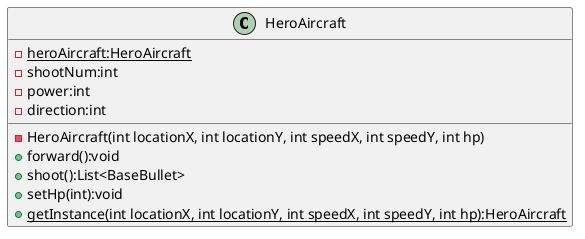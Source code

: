 @startuml
class HeroAircraft{
- {static} heroAircraft:HeroAircraft
- shootNum:int
- power:int
- direction:int
- HeroAircraft(int locationX, int locationY, int speedX, int speedY, int hp)
+ forward():void
+ shoot():List<BaseBullet>
+ setHp(int):void
+ {static} getInstance(int locationX, int locationY, int speedX, int speedY, int hp):HeroAircraft
}
@enduml